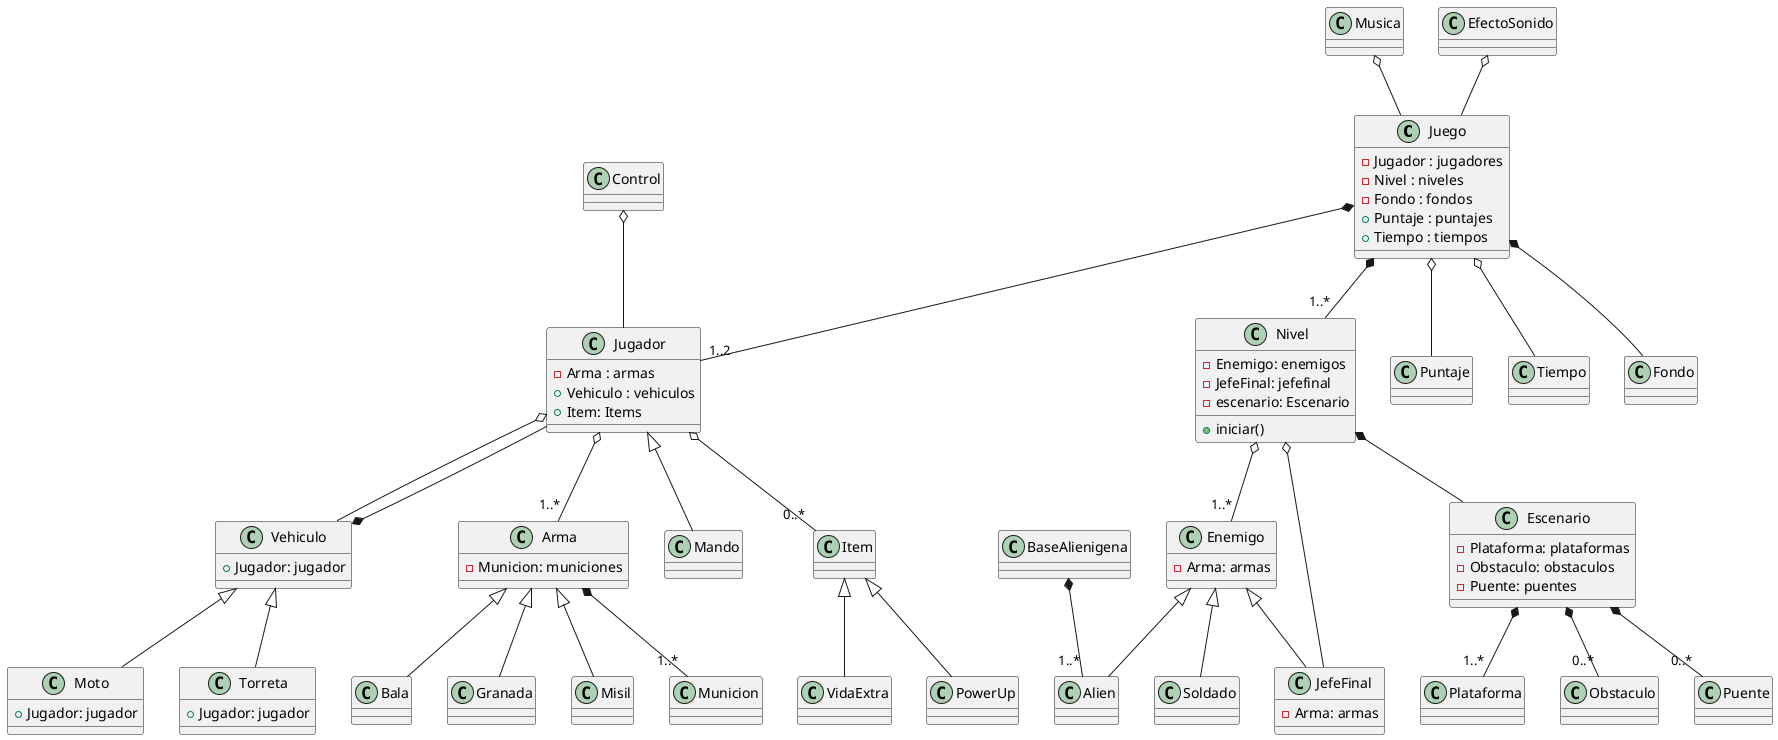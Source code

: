 @startuml

' ==== CLASES ====

class Juego {
  -Jugador : jugadores
  -Nivel : niveles
  -Fondo : fondos
  +Puntaje : puntajes
  +Tiempo : tiempos
}

class Jugador {
  -Arma : armas
  +Vehiculo : vehiculos
  +Item: Items
}


class Enemigo {
  -Arma: armas
}


class JefeFinal {
  -Arma: armas
}

class Vehiculo {
  +Jugador: jugador
}

class Moto {
  +Jugador: jugador
}

class Torreta {
  +Jugador: jugador
}


class Arma {
  -Municion: municiones
}


class Nivel {
  -Enemigo: enemigos
  -JefeFinal: jefefinal
  -escenario: Escenario
  +iniciar()
}

class Escenario {
  -Plataforma: plataformas
  -Obstaculo: obstaculos
  -Puente: puentes
}

' ==== HERENCIAS ====
Jugador <|-- Mando
Enemigo <|-- Soldado
Enemigo <|-- Alien
Enemigo <|-- JefeFinal
Vehiculo <|-- Moto
Vehiculo <|-- Torreta
Item <|-- VidaExtra
Item <|-- PowerUp
Arma <|-- Bala
Arma <|-- Granada
Arma <|-- Misil

' ==== AGREGACIONES ====
Jugador o-- "1..*" Arma
Jugador o-- Vehiculo
Jugador o-- "0..*" Item
Juego o-- Puntaje
Juego o-- Tiempo
Nivel o-- "1..*" Enemigo
Nivel o-- JefeFinal
Control o-- Jugador
Musica o-- Juego
EfectoSonido o-- Juego

' ==== COMPOSICIONES ====
Juego *-- "1..2" Jugador
Juego *-- "1..*" Nivel
Nivel *-- Escenario
Escenario *-- "1..*" Plataforma
Escenario *-- "0..*" Obstaculo
Escenario *-- "0..*" Puente
BaseAlienigena *-- "1..*" Alien
Arma *-- "1..*" Municion
Vehiculo *-- Jugador
Juego *-- Fondo

@enduml